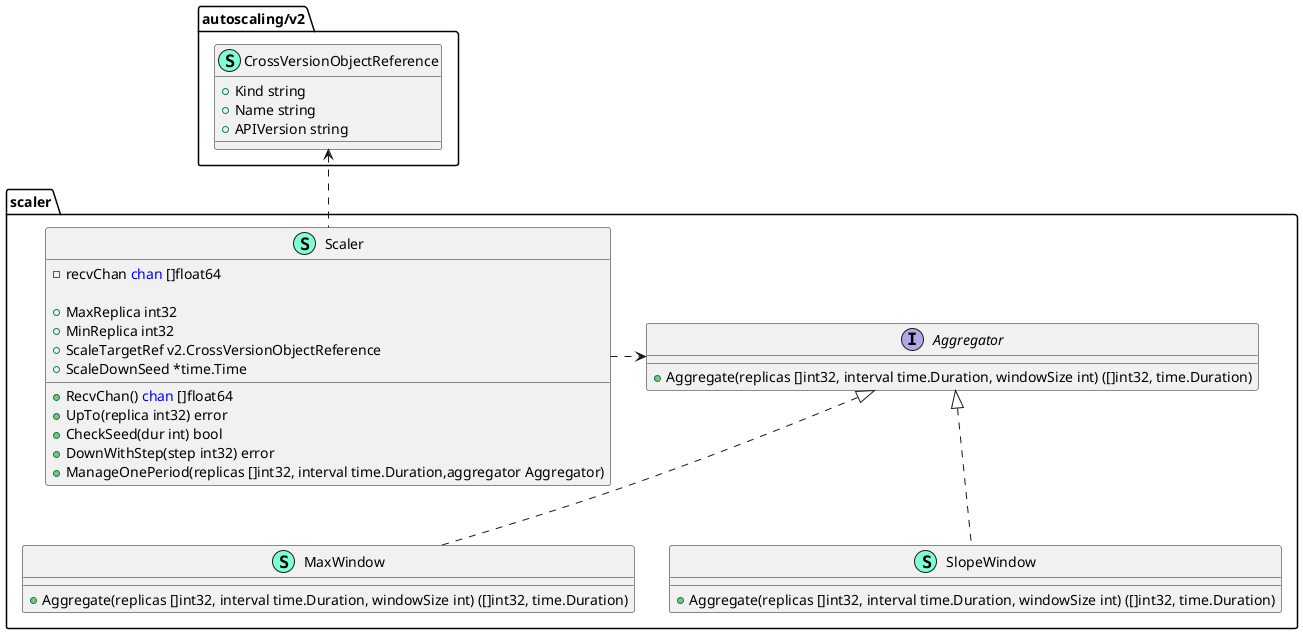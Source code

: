 @startuml
namespace scaler {
    interface Aggregator  {
        + Aggregate(replicas []int32, interval time.Duration, windowSize int) ([]int32, time.Duration)

    }
    class MaxWindow << (S,Aquamarine) >> {
        + Aggregate(replicas []int32, interval time.Duration, windowSize int) ([]int32, time.Duration)

    }
    class SlopeWindow << (S,Aquamarine) >> {
        + Aggregate(replicas []int32, interval time.Duration, windowSize int) ([]int32, time.Duration)
    }
    class Scaler << (S,Aquamarine) >> {
        - recvChan <font color=blue>chan</font> []float64

        + MaxReplica int32
        + MinReplica int32
        + ScaleTargetRef v2.CrossVersionObjectReference
        + ScaleDownSeed *time.Time

        + RecvChan() <font color=blue>chan</font> []float64
        + UpTo(replica int32) error
        + CheckSeed(dur int) bool
        + DownWithStep(step int32) error
        + ManageOnePeriod(replicas []int32, interval time.Duration,aggregator Aggregator)

    }
}
namespace autoscaling/v2{
    class CrossVersionObjectReference << (S,Aquamarine) >>{
        + Kind string
        + Name string
        + APIVersion string
    }
}
"autoscaling/v2.CrossVersionObjectReference" <.. "scaler.Scaler"
"scaler.Aggregator" <|.. "scaler.SlopeWindow"
"scaler.Aggregator" <|.. "scaler.MaxWindow"
"scaler.Aggregator" <.left. "scaler.Scaler"
@enduml
